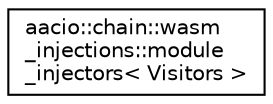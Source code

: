 digraph "Graphical Class Hierarchy"
{
  edge [fontname="Helvetica",fontsize="10",labelfontname="Helvetica",labelfontsize="10"];
  node [fontname="Helvetica",fontsize="10",shape=record];
  rankdir="LR";
  Node0 [label="aacio::chain::wasm\l_injections::module\l_injectors\< Visitors \>",height=0.2,width=0.4,color="black", fillcolor="white", style="filled",URL="$structaacio_1_1chain_1_1wasm__injections_1_1module__injectors.html"];
}
